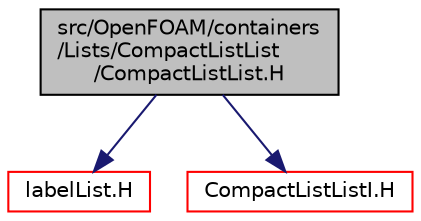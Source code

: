 digraph "src/OpenFOAM/containers/Lists/CompactListList/CompactListList.H"
{
  bgcolor="transparent";
  edge [fontname="Helvetica",fontsize="10",labelfontname="Helvetica",labelfontsize="10"];
  node [fontname="Helvetica",fontsize="10",shape=record];
  Node1 [label="src/OpenFOAM/containers\l/Lists/CompactListList\l/CompactListList.H",height=0.2,width=0.4,color="black", fillcolor="grey75", style="filled", fontcolor="black"];
  Node1 -> Node2 [color="midnightblue",fontsize="10",style="solid",fontname="Helvetica"];
  Node2 [label="labelList.H",height=0.2,width=0.4,color="red",URL="$a09015.html"];
  Node1 -> Node3 [color="midnightblue",fontsize="10",style="solid",fontname="Helvetica"];
  Node3 [label="CompactListListI.H",height=0.2,width=0.4,color="red",URL="$a07748.html"];
}
